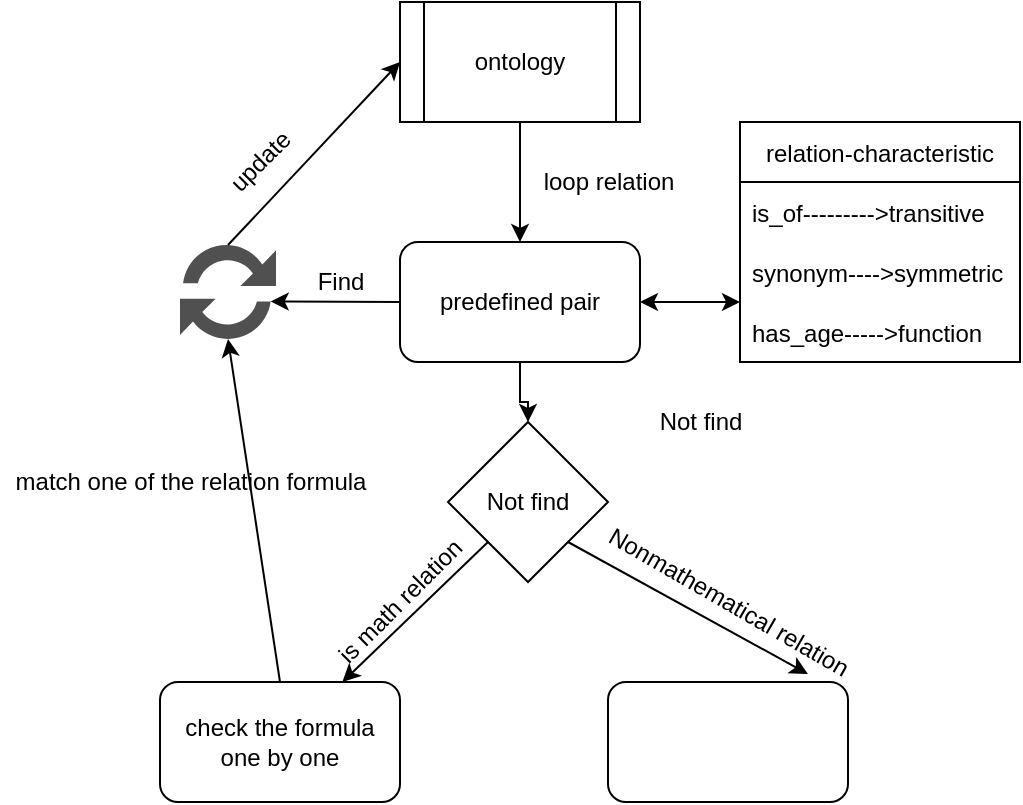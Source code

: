 <mxfile version="17.4.6" type="github">
  <diagram id="XqnaKPGImywsLeecfN6a" name="Page-1">
    <mxGraphModel dx="946" dy="547" grid="1" gridSize="10" guides="1" tooltips="1" connect="1" arrows="1" fold="1" page="1" pageScale="1" pageWidth="827" pageHeight="1169" math="0" shadow="0">
      <root>
        <mxCell id="0" />
        <mxCell id="1" parent="0" />
        <mxCell id="3Jk47x3_0CZ66x86huAH-22" value="" style="edgeStyle=orthogonalEdgeStyle;rounded=0;orthogonalLoop=1;jettySize=auto;html=1;" edge="1" parent="1" source="3Jk47x3_0CZ66x86huAH-1" target="3Jk47x3_0CZ66x86huAH-20">
          <mxGeometry relative="1" as="geometry" />
        </mxCell>
        <mxCell id="3Jk47x3_0CZ66x86huAH-1" value="predefined pair" style="rounded=1;whiteSpace=wrap;html=1;" vertex="1" parent="1">
          <mxGeometry x="310" y="220" width="120" height="60" as="geometry" />
        </mxCell>
        <mxCell id="3Jk47x3_0CZ66x86huAH-3" value="ontology" style="shape=process;whiteSpace=wrap;html=1;backgroundOutline=1;" vertex="1" parent="1">
          <mxGeometry x="310" y="100" width="120" height="60" as="geometry" />
        </mxCell>
        <mxCell id="3Jk47x3_0CZ66x86huAH-4" value="" style="endArrow=classic;html=1;rounded=0;exitX=0.5;exitY=1;exitDx=0;exitDy=0;entryX=0.5;entryY=0;entryDx=0;entryDy=0;" edge="1" parent="1" source="3Jk47x3_0CZ66x86huAH-3" target="3Jk47x3_0CZ66x86huAH-1">
          <mxGeometry width="50" height="50" relative="1" as="geometry">
            <mxPoint x="450" y="310" as="sourcePoint" />
            <mxPoint x="500" y="260" as="targetPoint" />
          </mxGeometry>
        </mxCell>
        <mxCell id="3Jk47x3_0CZ66x86huAH-5" value="" style="sketch=0;pointerEvents=1;shadow=0;dashed=0;html=1;strokeColor=none;labelPosition=center;verticalLabelPosition=bottom;verticalAlign=top;align=center;fillColor=#505050;shape=mxgraph.mscae.intune.update" vertex="1" parent="1">
          <mxGeometry x="200" y="220" width="48" height="50" as="geometry" />
        </mxCell>
        <mxCell id="3Jk47x3_0CZ66x86huAH-6" value="" style="endArrow=classic;html=1;rounded=0;exitX=0.5;exitY=0.03;exitDx=0;exitDy=0;exitPerimeter=0;entryX=0;entryY=0.5;entryDx=0;entryDy=0;" edge="1" parent="1" source="3Jk47x3_0CZ66x86huAH-5" target="3Jk47x3_0CZ66x86huAH-3">
          <mxGeometry width="50" height="50" relative="1" as="geometry">
            <mxPoint x="450" y="310" as="sourcePoint" />
            <mxPoint x="500" y="260" as="targetPoint" />
          </mxGeometry>
        </mxCell>
        <mxCell id="3Jk47x3_0CZ66x86huAH-7" value="loop relation" style="text;html=1;align=center;verticalAlign=middle;resizable=0;points=[];autosize=1;strokeColor=none;fillColor=none;" vertex="1" parent="1">
          <mxGeometry x="374" y="180" width="80" height="20" as="geometry" />
        </mxCell>
        <mxCell id="3Jk47x3_0CZ66x86huAH-8" value="relation-characteristic" style="swimlane;fontStyle=0;childLayout=stackLayout;horizontal=1;startSize=30;horizontalStack=0;resizeParent=1;resizeParentMax=0;resizeLast=0;collapsible=1;marginBottom=0;" vertex="1" parent="1">
          <mxGeometry x="480" y="160" width="140" height="120" as="geometry" />
        </mxCell>
        <mxCell id="3Jk47x3_0CZ66x86huAH-9" value="is_of---------&gt;transitive" style="text;strokeColor=none;fillColor=none;align=left;verticalAlign=middle;spacingLeft=4;spacingRight=4;overflow=hidden;points=[[0,0.5],[1,0.5]];portConstraint=eastwest;rotatable=0;" vertex="1" parent="3Jk47x3_0CZ66x86huAH-8">
          <mxGeometry y="30" width="140" height="30" as="geometry" />
        </mxCell>
        <mxCell id="3Jk47x3_0CZ66x86huAH-10" value="synonym----&gt;symmetric" style="text;strokeColor=none;fillColor=none;align=left;verticalAlign=middle;spacingLeft=4;spacingRight=4;overflow=hidden;points=[[0,0.5],[1,0.5]];portConstraint=eastwest;rotatable=0;" vertex="1" parent="3Jk47x3_0CZ66x86huAH-8">
          <mxGeometry y="60" width="140" height="30" as="geometry" />
        </mxCell>
        <mxCell id="3Jk47x3_0CZ66x86huAH-11" value="has_age-----&gt;function" style="text;strokeColor=none;fillColor=none;align=left;verticalAlign=middle;spacingLeft=4;spacingRight=4;overflow=hidden;points=[[0,0.5],[1,0.5]];portConstraint=eastwest;rotatable=0;" vertex="1" parent="3Jk47x3_0CZ66x86huAH-8">
          <mxGeometry y="90" width="140" height="30" as="geometry" />
        </mxCell>
        <mxCell id="3Jk47x3_0CZ66x86huAH-12" value="" style="endArrow=classic;startArrow=classic;html=1;rounded=0;exitX=1;exitY=0.5;exitDx=0;exitDy=0;" edge="1" parent="1" source="3Jk47x3_0CZ66x86huAH-1">
          <mxGeometry width="50" height="50" relative="1" as="geometry">
            <mxPoint x="450" y="310" as="sourcePoint" />
            <mxPoint x="480" y="250" as="targetPoint" />
          </mxGeometry>
        </mxCell>
        <mxCell id="3Jk47x3_0CZ66x86huAH-13" value="check the formula one by one" style="rounded=1;whiteSpace=wrap;html=1;" vertex="1" parent="1">
          <mxGeometry x="190" y="440" width="120" height="60" as="geometry" />
        </mxCell>
        <mxCell id="3Jk47x3_0CZ66x86huAH-14" value="" style="rounded=1;whiteSpace=wrap;html=1;" vertex="1" parent="1">
          <mxGeometry x="414" y="440" width="120" height="60" as="geometry" />
        </mxCell>
        <mxCell id="3Jk47x3_0CZ66x86huAH-15" value="update" style="text;html=1;align=center;verticalAlign=middle;resizable=0;points=[];autosize=1;strokeColor=none;fillColor=none;rotation=-45;" vertex="1" parent="1">
          <mxGeometry x="215" y="170" width="50" height="20" as="geometry" />
        </mxCell>
        <mxCell id="3Jk47x3_0CZ66x86huAH-16" value="" style="endArrow=classic;html=1;rounded=0;exitX=0;exitY=0.5;exitDx=0;exitDy=0;entryX=0.945;entryY=0.595;entryDx=0;entryDy=0;entryPerimeter=0;" edge="1" parent="1" source="3Jk47x3_0CZ66x86huAH-1" target="3Jk47x3_0CZ66x86huAH-5">
          <mxGeometry width="50" height="50" relative="1" as="geometry">
            <mxPoint x="450" y="310" as="sourcePoint" />
            <mxPoint x="500" y="260" as="targetPoint" />
          </mxGeometry>
        </mxCell>
        <mxCell id="3Jk47x3_0CZ66x86huAH-17" value="Find" style="text;html=1;align=center;verticalAlign=middle;resizable=0;points=[];autosize=1;strokeColor=none;fillColor=none;" vertex="1" parent="1">
          <mxGeometry x="260" y="230" width="40" height="20" as="geometry" />
        </mxCell>
        <mxCell id="3Jk47x3_0CZ66x86huAH-19" value="Not find" style="text;html=1;align=center;verticalAlign=middle;resizable=0;points=[];autosize=1;strokeColor=none;fillColor=none;" vertex="1" parent="1">
          <mxGeometry x="430" y="300" width="60" height="20" as="geometry" />
        </mxCell>
        <mxCell id="3Jk47x3_0CZ66x86huAH-20" value="Not find" style="rhombus;whiteSpace=wrap;html=1;" vertex="1" parent="1">
          <mxGeometry x="334" y="310" width="80" height="80" as="geometry" />
        </mxCell>
        <mxCell id="3Jk47x3_0CZ66x86huAH-23" value="" style="endArrow=classic;html=1;rounded=0;exitX=0;exitY=1;exitDx=0;exitDy=0;" edge="1" parent="1" source="3Jk47x3_0CZ66x86huAH-20" target="3Jk47x3_0CZ66x86huAH-13">
          <mxGeometry width="50" height="50" relative="1" as="geometry">
            <mxPoint x="450" y="310" as="sourcePoint" />
            <mxPoint x="500" y="260" as="targetPoint" />
          </mxGeometry>
        </mxCell>
        <mxCell id="3Jk47x3_0CZ66x86huAH-24" value="is math relation" style="text;html=1;align=center;verticalAlign=middle;resizable=0;points=[];autosize=1;strokeColor=none;fillColor=none;rotation=-45;" vertex="1" parent="1">
          <mxGeometry x="260" y="390" width="100" height="20" as="geometry" />
        </mxCell>
        <mxCell id="3Jk47x3_0CZ66x86huAH-26" value="" style="endArrow=classic;html=1;rounded=0;exitX=1;exitY=1;exitDx=0;exitDy=0;entryX=0.833;entryY=-0.067;entryDx=0;entryDy=0;entryPerimeter=0;" edge="1" parent="1" source="3Jk47x3_0CZ66x86huAH-20" target="3Jk47x3_0CZ66x86huAH-14">
          <mxGeometry width="50" height="50" relative="1" as="geometry">
            <mxPoint x="450" y="310" as="sourcePoint" />
            <mxPoint x="500" y="260" as="targetPoint" />
          </mxGeometry>
        </mxCell>
        <mxCell id="3Jk47x3_0CZ66x86huAH-28" value="Nonmathematical relation" style="text;html=1;align=center;verticalAlign=middle;resizable=0;points=[];autosize=1;strokeColor=none;fillColor=none;rotation=30;" vertex="1" parent="1">
          <mxGeometry x="399" y="390" width="150" height="20" as="geometry" />
        </mxCell>
        <mxCell id="3Jk47x3_0CZ66x86huAH-30" value="" style="endArrow=classic;html=1;rounded=0;exitX=0.5;exitY=0;exitDx=0;exitDy=0;entryX=0.5;entryY=0.97;entryDx=0;entryDy=0;entryPerimeter=0;" edge="1" parent="1" source="3Jk47x3_0CZ66x86huAH-13" target="3Jk47x3_0CZ66x86huAH-5">
          <mxGeometry width="50" height="50" relative="1" as="geometry">
            <mxPoint x="450" y="310" as="sourcePoint" />
            <mxPoint x="500" y="260" as="targetPoint" />
          </mxGeometry>
        </mxCell>
        <mxCell id="3Jk47x3_0CZ66x86huAH-31" value="match one of the relation formula" style="text;html=1;align=center;verticalAlign=middle;resizable=0;points=[];autosize=1;strokeColor=none;fillColor=none;rotation=0;" vertex="1" parent="1">
          <mxGeometry x="110" y="330" width="190" height="20" as="geometry" />
        </mxCell>
      </root>
    </mxGraphModel>
  </diagram>
</mxfile>
